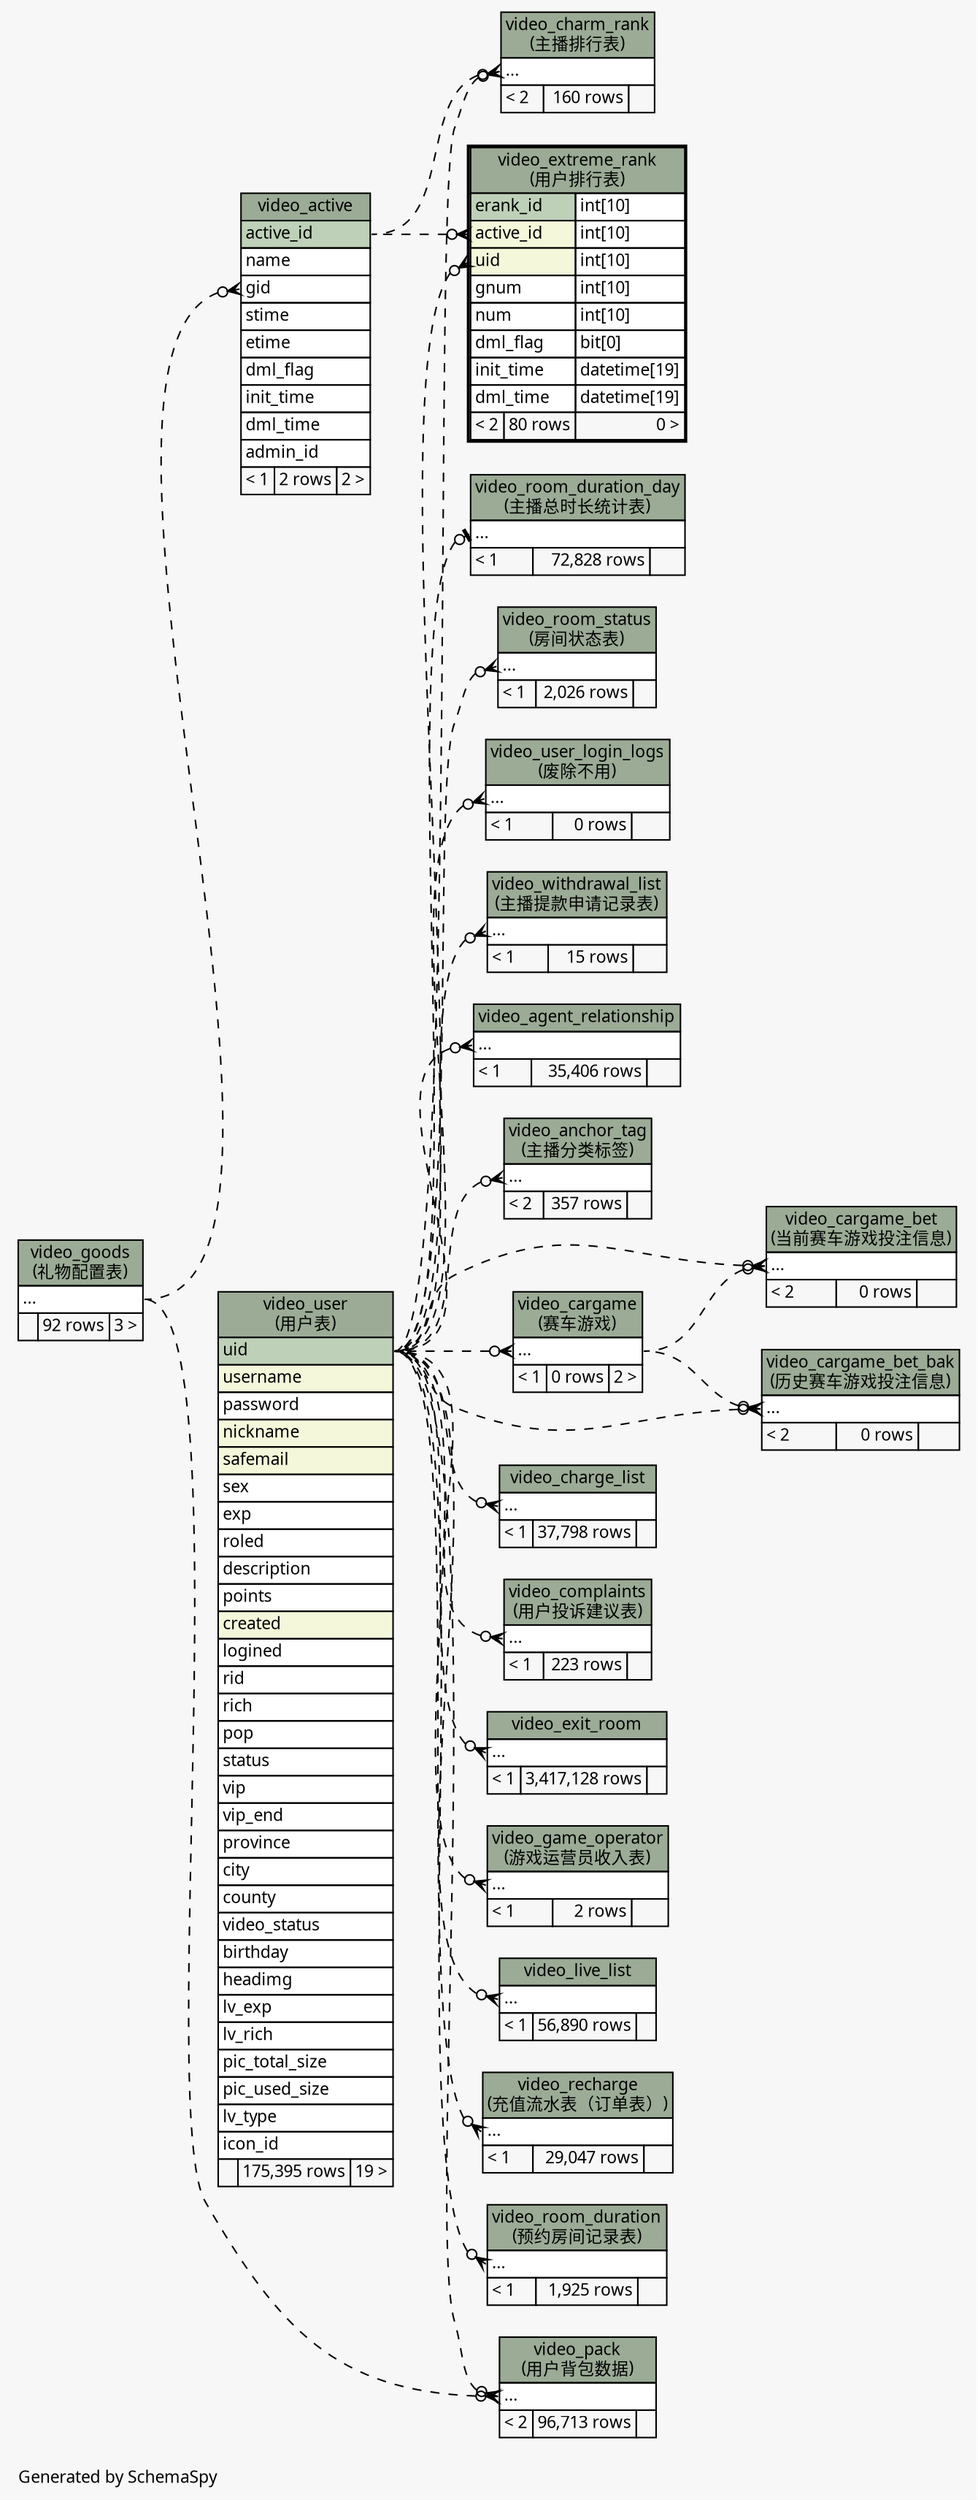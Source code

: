 // dot 2.26.0 on Linux 2.6.32-504.3.3.el6.x86_64
// SchemaSpy rev Unknown
digraph "impliedTwoDegreesRelationshipsDiagram" {
  graph [
    rankdir="RL"
    bgcolor="#f7f7f7"
    label="\nGenerated by SchemaSpy"
    labeljust="l"
    nodesep="0.18"
    ranksep="0.46"
    fontname="Microsoft YaHei"
    fontsize="11"
  ];
  node [
    fontname="Microsoft YaHei"
    fontsize="11"
    shape="plaintext"
  ];
  edge [
    arrowsize="0.8"
  ];
  "video_active":"gid":w -> "video_goods":"elipses":e [arrowhead=none dir=back arrowtail=crowodot style=dashed];
  "video_agent_relationship":"elipses":w -> "video_user":"uid":e [arrowhead=none dir=back arrowtail=crowodot style=dashed];
  "video_anchor_tag":"elipses":w -> "video_user":"uid":e [arrowhead=none dir=back arrowtail=crowodot style=dashed];
  "video_cargame":"elipses":w -> "video_user":"uid":e [arrowhead=none dir=back arrowtail=crowodot style=dashed];
  "video_cargame_bet":"elipses":w -> "video_cargame":"elipses":e [arrowhead=none dir=back arrowtail=crowodot style=dashed];
  "video_cargame_bet":"elipses":w -> "video_user":"uid":e [arrowhead=none dir=back arrowtail=crowodot style=dashed];
  "video_cargame_bet_bak":"elipses":w -> "video_cargame":"elipses":e [arrowhead=none dir=back arrowtail=crowodot style=dashed];
  "video_cargame_bet_bak":"elipses":w -> "video_user":"uid":e [arrowhead=none dir=back arrowtail=crowodot style=dashed];
  "video_charge_list":"elipses":w -> "video_user":"uid":e [arrowhead=none dir=back arrowtail=crowodot style=dashed];
  "video_charm_rank":"elipses":w -> "video_active":"active_id":e [arrowhead=none dir=back arrowtail=crowodot style=dashed];
  "video_charm_rank":"elipses":w -> "video_user":"uid":e [arrowhead=none dir=back arrowtail=crowodot style=dashed];
  "video_complaints":"elipses":w -> "video_user":"uid":e [arrowhead=none dir=back arrowtail=crowodot style=dashed];
  "video_exit_room":"elipses":w -> "video_user":"uid":e [arrowhead=none dir=back arrowtail=crowodot style=dashed];
  "video_extreme_rank":"active_id":w -> "video_active":"active_id":e [arrowhead=none dir=back arrowtail=crowodot style=dashed];
  "video_extreme_rank":"uid":w -> "video_user":"uid":e [arrowhead=none dir=back arrowtail=crowodot style=dashed];
  "video_game_operator":"elipses":w -> "video_user":"uid":e [arrowhead=none dir=back arrowtail=crowodot style=dashed];
  "video_live_list":"elipses":w -> "video_user":"uid":e [arrowhead=none dir=back arrowtail=crowodot style=dashed];
  "video_pack":"elipses":w -> "video_goods":"elipses":e [arrowhead=none dir=back arrowtail=crowodot style=dashed];
  "video_pack":"elipses":w -> "video_user":"uid":e [arrowhead=none dir=back arrowtail=crowodot style=dashed];
  "video_recharge":"elipses":w -> "video_user":"uid":e [arrowhead=none dir=back arrowtail=crowodot style=dashed];
  "video_room_duration":"elipses":w -> "video_user":"uid":e [arrowhead=none dir=back arrowtail=crowodot style=dashed];
  "video_room_duration_day":"elipses":w -> "video_user":"uid":e [arrowhead=none dir=back arrowtail=teeodot style=dashed];
  "video_room_status":"elipses":w -> "video_user":"uid":e [arrowhead=none dir=back arrowtail=crowodot style=dashed];
  "video_user_login_logs":"elipses":w -> "video_user":"uid":e [arrowhead=none dir=back arrowtail=crowodot style=dashed];
  "video_withdrawal_list":"elipses":w -> "video_user":"uid":e [arrowhead=none dir=back arrowtail=crowodot style=dashed];
  "video_active" [
    label=<
    <TABLE BORDER="0" CELLBORDER="1" CELLSPACING="0" BGCOLOR="#ffffff">
      <TR><TD COLSPAN="3" BGCOLOR="#9bab96" ALIGN="CENTER">video_active</TD></TR>
      <TR><TD PORT="active_id" COLSPAN="3" BGCOLOR="#bed1b8" ALIGN="LEFT">active_id</TD></TR>
      <TR><TD PORT="name" COLSPAN="3" ALIGN="LEFT">name</TD></TR>
      <TR><TD PORT="gid" COLSPAN="3" ALIGN="LEFT">gid</TD></TR>
      <TR><TD PORT="stime" COLSPAN="3" ALIGN="LEFT">stime</TD></TR>
      <TR><TD PORT="etime" COLSPAN="3" ALIGN="LEFT">etime</TD></TR>
      <TR><TD PORT="dml_flag" COLSPAN="3" ALIGN="LEFT">dml_flag</TD></TR>
      <TR><TD PORT="init_time" COLSPAN="3" ALIGN="LEFT">init_time</TD></TR>
      <TR><TD PORT="dml_time" COLSPAN="3" ALIGN="LEFT">dml_time</TD></TR>
      <TR><TD PORT="admin_id" COLSPAN="3" ALIGN="LEFT">admin_id</TD></TR>
      <TR><TD ALIGN="LEFT" BGCOLOR="#f7f7f7">&lt; 1</TD><TD ALIGN="RIGHT" BGCOLOR="#f7f7f7">2 rows</TD><TD ALIGN="RIGHT" BGCOLOR="#f7f7f7">2 &gt;</TD></TR>
    </TABLE>>
    URL="video_active.html"
    tooltip="video_active"
  ];
  "video_agent_relationship" [
    label=<
    <TABLE BORDER="0" CELLBORDER="1" CELLSPACING="0" BGCOLOR="#ffffff">
      <TR><TD COLSPAN="3" BGCOLOR="#9bab96" ALIGN="CENTER">video_agent_relationship</TD></TR>
      <TR><TD PORT="elipses" COLSPAN="3" ALIGN="LEFT">...</TD></TR>
      <TR><TD ALIGN="LEFT" BGCOLOR="#f7f7f7">&lt; 1</TD><TD ALIGN="RIGHT" BGCOLOR="#f7f7f7">35,406 rows</TD><TD ALIGN="RIGHT" BGCOLOR="#f7f7f7">  </TD></TR>
    </TABLE>>
    URL="video_agent_relationship.html"
    tooltip="video_agent_relationship"
  ];
  "video_anchor_tag" [
    label=<
    <TABLE BORDER="0" CELLBORDER="1" CELLSPACING="0" BGCOLOR="#ffffff">
      <TR><TD COLSPAN="3" BGCOLOR="#9bab96" ALIGN="CENTER">video_anchor_tag<br/>(主播分类标签)</TD></TR>
      <TR><TD PORT="elipses" COLSPAN="3" ALIGN="LEFT">...</TD></TR>
      <TR><TD ALIGN="LEFT" BGCOLOR="#f7f7f7">&lt; 2</TD><TD ALIGN="RIGHT" BGCOLOR="#f7f7f7">357 rows</TD><TD ALIGN="RIGHT" BGCOLOR="#f7f7f7">  </TD></TR>
    </TABLE>>
    URL="video_anchor_tag.html"
    tooltip="video_anchor_tag"
  ];
  "video_cargame" [
    label=<
    <TABLE BORDER="0" CELLBORDER="1" CELLSPACING="0" BGCOLOR="#ffffff">
      <TR><TD COLSPAN="3" BGCOLOR="#9bab96" ALIGN="CENTER">video_cargame<br/>(赛车游戏)</TD></TR>
      <TR><TD PORT="elipses" COLSPAN="3" ALIGN="LEFT">...</TD></TR>
      <TR><TD ALIGN="LEFT" BGCOLOR="#f7f7f7">&lt; 1</TD><TD ALIGN="RIGHT" BGCOLOR="#f7f7f7">0 rows</TD><TD ALIGN="RIGHT" BGCOLOR="#f7f7f7">2 &gt;</TD></TR>
    </TABLE>>
    URL="video_cargame.html"
    tooltip="video_cargame"
  ];
  "video_cargame_bet" [
    label=<
    <TABLE BORDER="0" CELLBORDER="1" CELLSPACING="0" BGCOLOR="#ffffff">
      <TR><TD COLSPAN="3" BGCOLOR="#9bab96" ALIGN="CENTER">video_cargame_bet<br/>(当前赛车游戏投注信息)</TD></TR>
      <TR><TD PORT="elipses" COLSPAN="3" ALIGN="LEFT">...</TD></TR>
      <TR><TD ALIGN="LEFT" BGCOLOR="#f7f7f7">&lt; 2</TD><TD ALIGN="RIGHT" BGCOLOR="#f7f7f7">0 rows</TD><TD ALIGN="RIGHT" BGCOLOR="#f7f7f7">  </TD></TR>
    </TABLE>>
    URL="video_cargame_bet.html"
    tooltip="video_cargame_bet"
  ];
  "video_cargame_bet_bak" [
    label=<
    <TABLE BORDER="0" CELLBORDER="1" CELLSPACING="0" BGCOLOR="#ffffff">
      <TR><TD COLSPAN="3" BGCOLOR="#9bab96" ALIGN="CENTER">video_cargame_bet_bak<br/>(历史赛车游戏投注信息)</TD></TR>
      <TR><TD PORT="elipses" COLSPAN="3" ALIGN="LEFT">...</TD></TR>
      <TR><TD ALIGN="LEFT" BGCOLOR="#f7f7f7">&lt; 2</TD><TD ALIGN="RIGHT" BGCOLOR="#f7f7f7">0 rows</TD><TD ALIGN="RIGHT" BGCOLOR="#f7f7f7">  </TD></TR>
    </TABLE>>
    URL="video_cargame_bet_bak.html"
    tooltip="video_cargame_bet_bak"
  ];
  "video_charge_list" [
    label=<
    <TABLE BORDER="0" CELLBORDER="1" CELLSPACING="0" BGCOLOR="#ffffff">
      <TR><TD COLSPAN="3" BGCOLOR="#9bab96" ALIGN="CENTER">video_charge_list</TD></TR>
      <TR><TD PORT="elipses" COLSPAN="3" ALIGN="LEFT">...</TD></TR>
      <TR><TD ALIGN="LEFT" BGCOLOR="#f7f7f7">&lt; 1</TD><TD ALIGN="RIGHT" BGCOLOR="#f7f7f7">37,798 rows</TD><TD ALIGN="RIGHT" BGCOLOR="#f7f7f7">  </TD></TR>
    </TABLE>>
    URL="video_charge_list.html"
    tooltip="video_charge_list"
  ];
  "video_charm_rank" [
    label=<
    <TABLE BORDER="0" CELLBORDER="1" CELLSPACING="0" BGCOLOR="#ffffff">
      <TR><TD COLSPAN="3" BGCOLOR="#9bab96" ALIGN="CENTER">video_charm_rank<br/>(主播排行表)</TD></TR>
      <TR><TD PORT="elipses" COLSPAN="3" ALIGN="LEFT">...</TD></TR>
      <TR><TD ALIGN="LEFT" BGCOLOR="#f7f7f7">&lt; 2</TD><TD ALIGN="RIGHT" BGCOLOR="#f7f7f7">160 rows</TD><TD ALIGN="RIGHT" BGCOLOR="#f7f7f7">  </TD></TR>
    </TABLE>>
    URL="video_charm_rank.html"
    tooltip="video_charm_rank"
  ];
  "video_complaints" [
    label=<
    <TABLE BORDER="0" CELLBORDER="1" CELLSPACING="0" BGCOLOR="#ffffff">
      <TR><TD COLSPAN="3" BGCOLOR="#9bab96" ALIGN="CENTER">video_complaints<br/>(用户投诉建议表)</TD></TR>
      <TR><TD PORT="elipses" COLSPAN="3" ALIGN="LEFT">...</TD></TR>
      <TR><TD ALIGN="LEFT" BGCOLOR="#f7f7f7">&lt; 1</TD><TD ALIGN="RIGHT" BGCOLOR="#f7f7f7">223 rows</TD><TD ALIGN="RIGHT" BGCOLOR="#f7f7f7">  </TD></TR>
    </TABLE>>
    URL="video_complaints.html"
    tooltip="video_complaints"
  ];
  "video_exit_room" [
    label=<
    <TABLE BORDER="0" CELLBORDER="1" CELLSPACING="0" BGCOLOR="#ffffff">
      <TR><TD COLSPAN="3" BGCOLOR="#9bab96" ALIGN="CENTER">video_exit_room</TD></TR>
      <TR><TD PORT="elipses" COLSPAN="3" ALIGN="LEFT">...</TD></TR>
      <TR><TD ALIGN="LEFT" BGCOLOR="#f7f7f7">&lt; 1</TD><TD ALIGN="RIGHT" BGCOLOR="#f7f7f7">3,417,128 rows</TD><TD ALIGN="RIGHT" BGCOLOR="#f7f7f7">  </TD></TR>
    </TABLE>>
    URL="video_exit_room.html"
    tooltip="video_exit_room"
  ];
  "video_extreme_rank" [
    label=<
    <TABLE BORDER="2" CELLBORDER="1" CELLSPACING="0" BGCOLOR="#ffffff">
      <TR><TD COLSPAN="3" BGCOLOR="#9bab96" ALIGN="CENTER">video_extreme_rank<br/>(用户排行表)</TD></TR>
      <TR><TD PORT="erank_id" COLSPAN="2" BGCOLOR="#bed1b8" ALIGN="LEFT">erank_id</TD><TD PORT="erank_id.type" ALIGN="LEFT">int[10]</TD></TR>
      <TR><TD PORT="active_id" COLSPAN="2" BGCOLOR="#f4f7da" ALIGN="LEFT">active_id</TD><TD PORT="active_id.type" ALIGN="LEFT">int[10]</TD></TR>
      <TR><TD PORT="uid" COLSPAN="2" BGCOLOR="#f4f7da" ALIGN="LEFT">uid</TD><TD PORT="uid.type" ALIGN="LEFT">int[10]</TD></TR>
      <TR><TD PORT="gnum" COLSPAN="2" ALIGN="LEFT">gnum</TD><TD PORT="gnum.type" ALIGN="LEFT">int[10]</TD></TR>
      <TR><TD PORT="num" COLSPAN="2" ALIGN="LEFT">num</TD><TD PORT="num.type" ALIGN="LEFT">int[10]</TD></TR>
      <TR><TD PORT="dml_flag" COLSPAN="2" ALIGN="LEFT">dml_flag</TD><TD PORT="dml_flag.type" ALIGN="LEFT">bit[0]</TD></TR>
      <TR><TD PORT="init_time" COLSPAN="2" ALIGN="LEFT">init_time</TD><TD PORT="init_time.type" ALIGN="LEFT">datetime[19]</TD></TR>
      <TR><TD PORT="dml_time" COLSPAN="2" ALIGN="LEFT">dml_time</TD><TD PORT="dml_time.type" ALIGN="LEFT">datetime[19]</TD></TR>
      <TR><TD ALIGN="LEFT" BGCOLOR="#f7f7f7">&lt; 2</TD><TD ALIGN="RIGHT" BGCOLOR="#f7f7f7">80 rows</TD><TD ALIGN="RIGHT" BGCOLOR="#f7f7f7">0 &gt;</TD></TR>
    </TABLE>>
    URL="video_extreme_rank.html"
    tooltip="video_extreme_rank"
  ];
  "video_game_operator" [
    label=<
    <TABLE BORDER="0" CELLBORDER="1" CELLSPACING="0" BGCOLOR="#ffffff">
      <TR><TD COLSPAN="3" BGCOLOR="#9bab96" ALIGN="CENTER">video_game_operator<br/>(游戏运营员收入表)</TD></TR>
      <TR><TD PORT="elipses" COLSPAN="3" ALIGN="LEFT">...</TD></TR>
      <TR><TD ALIGN="LEFT" BGCOLOR="#f7f7f7">&lt; 1</TD><TD ALIGN="RIGHT" BGCOLOR="#f7f7f7">2 rows</TD><TD ALIGN="RIGHT" BGCOLOR="#f7f7f7">  </TD></TR>
    </TABLE>>
    URL="video_game_operator.html"
    tooltip="video_game_operator"
  ];
  "video_goods" [
    label=<
    <TABLE BORDER="0" CELLBORDER="1" CELLSPACING="0" BGCOLOR="#ffffff">
      <TR><TD COLSPAN="3" BGCOLOR="#9bab96" ALIGN="CENTER">video_goods<br/>(礼物配置表)</TD></TR>
      <TR><TD PORT="elipses" COLSPAN="3" ALIGN="LEFT">...</TD></TR>
      <TR><TD ALIGN="LEFT" BGCOLOR="#f7f7f7">  </TD><TD ALIGN="RIGHT" BGCOLOR="#f7f7f7">92 rows</TD><TD ALIGN="RIGHT" BGCOLOR="#f7f7f7">3 &gt;</TD></TR>
    </TABLE>>
    URL="video_goods.html"
    tooltip="video_goods"
  ];
  "video_live_list" [
    label=<
    <TABLE BORDER="0" CELLBORDER="1" CELLSPACING="0" BGCOLOR="#ffffff">
      <TR><TD COLSPAN="3" BGCOLOR="#9bab96" ALIGN="CENTER">video_live_list</TD></TR>
      <TR><TD PORT="elipses" COLSPAN="3" ALIGN="LEFT">...</TD></TR>
      <TR><TD ALIGN="LEFT" BGCOLOR="#f7f7f7">&lt; 1</TD><TD ALIGN="RIGHT" BGCOLOR="#f7f7f7">56,890 rows</TD><TD ALIGN="RIGHT" BGCOLOR="#f7f7f7">  </TD></TR>
    </TABLE>>
    URL="video_live_list.html"
    tooltip="video_live_list"
  ];
  "video_pack" [
    label=<
    <TABLE BORDER="0" CELLBORDER="1" CELLSPACING="0" BGCOLOR="#ffffff">
      <TR><TD COLSPAN="3" BGCOLOR="#9bab96" ALIGN="CENTER">video_pack<br/>(用户背包数据)</TD></TR>
      <TR><TD PORT="elipses" COLSPAN="3" ALIGN="LEFT">...</TD></TR>
      <TR><TD ALIGN="LEFT" BGCOLOR="#f7f7f7">&lt; 2</TD><TD ALIGN="RIGHT" BGCOLOR="#f7f7f7">96,713 rows</TD><TD ALIGN="RIGHT" BGCOLOR="#f7f7f7">  </TD></TR>
    </TABLE>>
    URL="video_pack.html"
    tooltip="video_pack"
  ];
  "video_recharge" [
    label=<
    <TABLE BORDER="0" CELLBORDER="1" CELLSPACING="0" BGCOLOR="#ffffff">
      <TR><TD COLSPAN="3" BGCOLOR="#9bab96" ALIGN="CENTER">video_recharge<br/>(充值流水表（订单表）)</TD></TR>
      <TR><TD PORT="elipses" COLSPAN="3" ALIGN="LEFT">...</TD></TR>
      <TR><TD ALIGN="LEFT" BGCOLOR="#f7f7f7">&lt; 1</TD><TD ALIGN="RIGHT" BGCOLOR="#f7f7f7">29,047 rows</TD><TD ALIGN="RIGHT" BGCOLOR="#f7f7f7">  </TD></TR>
    </TABLE>>
    URL="video_recharge.html"
    tooltip="video_recharge"
  ];
  "video_room_duration" [
    label=<
    <TABLE BORDER="0" CELLBORDER="1" CELLSPACING="0" BGCOLOR="#ffffff">
      <TR><TD COLSPAN="3" BGCOLOR="#9bab96" ALIGN="CENTER">video_room_duration<br/>(预约房间记录表)</TD></TR>
      <TR><TD PORT="elipses" COLSPAN="3" ALIGN="LEFT">...</TD></TR>
      <TR><TD ALIGN="LEFT" BGCOLOR="#f7f7f7">&lt; 1</TD><TD ALIGN="RIGHT" BGCOLOR="#f7f7f7">1,925 rows</TD><TD ALIGN="RIGHT" BGCOLOR="#f7f7f7">  </TD></TR>
    </TABLE>>
    URL="video_room_duration.html"
    tooltip="video_room_duration"
  ];
  "video_room_duration_day" [
    label=<
    <TABLE BORDER="0" CELLBORDER="1" CELLSPACING="0" BGCOLOR="#ffffff">
      <TR><TD COLSPAN="3" BGCOLOR="#9bab96" ALIGN="CENTER">video_room_duration_day<br/>(主播总时长统计表)</TD></TR>
      <TR><TD PORT="elipses" COLSPAN="3" ALIGN="LEFT">...</TD></TR>
      <TR><TD ALIGN="LEFT" BGCOLOR="#f7f7f7">&lt; 1</TD><TD ALIGN="RIGHT" BGCOLOR="#f7f7f7">72,828 rows</TD><TD ALIGN="RIGHT" BGCOLOR="#f7f7f7">  </TD></TR>
    </TABLE>>
    URL="video_room_duration_day.html"
    tooltip="video_room_duration_day"
  ];
  "video_room_status" [
    label=<
    <TABLE BORDER="0" CELLBORDER="1" CELLSPACING="0" BGCOLOR="#ffffff">
      <TR><TD COLSPAN="3" BGCOLOR="#9bab96" ALIGN="CENTER">video_room_status<br/>(房间状态表)</TD></TR>
      <TR><TD PORT="elipses" COLSPAN="3" ALIGN="LEFT">...</TD></TR>
      <TR><TD ALIGN="LEFT" BGCOLOR="#f7f7f7">&lt; 1</TD><TD ALIGN="RIGHT" BGCOLOR="#f7f7f7">2,026 rows</TD><TD ALIGN="RIGHT" BGCOLOR="#f7f7f7">  </TD></TR>
    </TABLE>>
    URL="video_room_status.html"
    tooltip="video_room_status"
  ];
  "video_user" [
    label=<
    <TABLE BORDER="0" CELLBORDER="1" CELLSPACING="0" BGCOLOR="#ffffff">
      <TR><TD COLSPAN="3" BGCOLOR="#9bab96" ALIGN="CENTER">video_user<br/>(用户表)</TD></TR>
      <TR><TD PORT="uid" COLSPAN="3" BGCOLOR="#bed1b8" ALIGN="LEFT">uid</TD></TR>
      <TR><TD PORT="username" COLSPAN="3" BGCOLOR="#f4f7da" ALIGN="LEFT">username</TD></TR>
      <TR><TD PORT="password" COLSPAN="3" ALIGN="LEFT">password</TD></TR>
      <TR><TD PORT="nickname" COLSPAN="3" BGCOLOR="#f4f7da" ALIGN="LEFT">nickname</TD></TR>
      <TR><TD PORT="safemail" COLSPAN="3" BGCOLOR="#f4f7da" ALIGN="LEFT">safemail</TD></TR>
      <TR><TD PORT="sex" COLSPAN="3" ALIGN="LEFT">sex</TD></TR>
      <TR><TD PORT="exp" COLSPAN="3" ALIGN="LEFT">exp</TD></TR>
      <TR><TD PORT="roled" COLSPAN="3" ALIGN="LEFT">roled</TD></TR>
      <TR><TD PORT="description" COLSPAN="3" ALIGN="LEFT">description</TD></TR>
      <TR><TD PORT="points" COLSPAN="3" ALIGN="LEFT">points</TD></TR>
      <TR><TD PORT="created" COLSPAN="3" BGCOLOR="#f4f7da" ALIGN="LEFT">created</TD></TR>
      <TR><TD PORT="logined" COLSPAN="3" ALIGN="LEFT">logined</TD></TR>
      <TR><TD PORT="rid" COLSPAN="3" ALIGN="LEFT">rid</TD></TR>
      <TR><TD PORT="rich" COLSPAN="3" ALIGN="LEFT">rich</TD></TR>
      <TR><TD PORT="pop" COLSPAN="3" ALIGN="LEFT">pop</TD></TR>
      <TR><TD PORT="status" COLSPAN="3" ALIGN="LEFT">status</TD></TR>
      <TR><TD PORT="vip" COLSPAN="3" ALIGN="LEFT">vip</TD></TR>
      <TR><TD PORT="vip_end" COLSPAN="3" ALIGN="LEFT">vip_end</TD></TR>
      <TR><TD PORT="province" COLSPAN="3" ALIGN="LEFT">province</TD></TR>
      <TR><TD PORT="city" COLSPAN="3" ALIGN="LEFT">city</TD></TR>
      <TR><TD PORT="county" COLSPAN="3" ALIGN="LEFT">county</TD></TR>
      <TR><TD PORT="video_status" COLSPAN="3" ALIGN="LEFT">video_status</TD></TR>
      <TR><TD PORT="birthday" COLSPAN="3" ALIGN="LEFT">birthday</TD></TR>
      <TR><TD PORT="headimg" COLSPAN="3" ALIGN="LEFT">headimg</TD></TR>
      <TR><TD PORT="lv_exp" COLSPAN="3" ALIGN="LEFT">lv_exp</TD></TR>
      <TR><TD PORT="lv_rich" COLSPAN="3" ALIGN="LEFT">lv_rich</TD></TR>
      <TR><TD PORT="pic_total_size" COLSPAN="3" ALIGN="LEFT">pic_total_size</TD></TR>
      <TR><TD PORT="pic_used_size" COLSPAN="3" ALIGN="LEFT">pic_used_size</TD></TR>
      <TR><TD PORT="lv_type" COLSPAN="3" ALIGN="LEFT">lv_type</TD></TR>
      <TR><TD PORT="icon_id" COLSPAN="3" ALIGN="LEFT">icon_id</TD></TR>
      <TR><TD ALIGN="LEFT" BGCOLOR="#f7f7f7">  </TD><TD ALIGN="RIGHT" BGCOLOR="#f7f7f7">175,395 rows</TD><TD ALIGN="RIGHT" BGCOLOR="#f7f7f7">19 &gt;</TD></TR>
    </TABLE>>
    URL="video_user.html"
    tooltip="video_user"
  ];
  "video_user_login_logs" [
    label=<
    <TABLE BORDER="0" CELLBORDER="1" CELLSPACING="0" BGCOLOR="#ffffff">
      <TR><TD COLSPAN="3" BGCOLOR="#9bab96" ALIGN="CENTER">video_user_login_logs<br/>(废除不用)</TD></TR>
      <TR><TD PORT="elipses" COLSPAN="3" ALIGN="LEFT">...</TD></TR>
      <TR><TD ALIGN="LEFT" BGCOLOR="#f7f7f7">&lt; 1</TD><TD ALIGN="RIGHT" BGCOLOR="#f7f7f7">0 rows</TD><TD ALIGN="RIGHT" BGCOLOR="#f7f7f7">  </TD></TR>
    </TABLE>>
    URL="video_user_login_logs.html"
    tooltip="video_user_login_logs"
  ];
  "video_withdrawal_list" [
    label=<
    <TABLE BORDER="0" CELLBORDER="1" CELLSPACING="0" BGCOLOR="#ffffff">
      <TR><TD COLSPAN="3" BGCOLOR="#9bab96" ALIGN="CENTER">video_withdrawal_list<br/>(主播提款申请记录表)</TD></TR>
      <TR><TD PORT="elipses" COLSPAN="3" ALIGN="LEFT">...</TD></TR>
      <TR><TD ALIGN="LEFT" BGCOLOR="#f7f7f7">&lt; 1</TD><TD ALIGN="RIGHT" BGCOLOR="#f7f7f7">15 rows</TD><TD ALIGN="RIGHT" BGCOLOR="#f7f7f7">  </TD></TR>
    </TABLE>>
    URL="video_withdrawal_list.html"
    tooltip="video_withdrawal_list"
  ];
}
